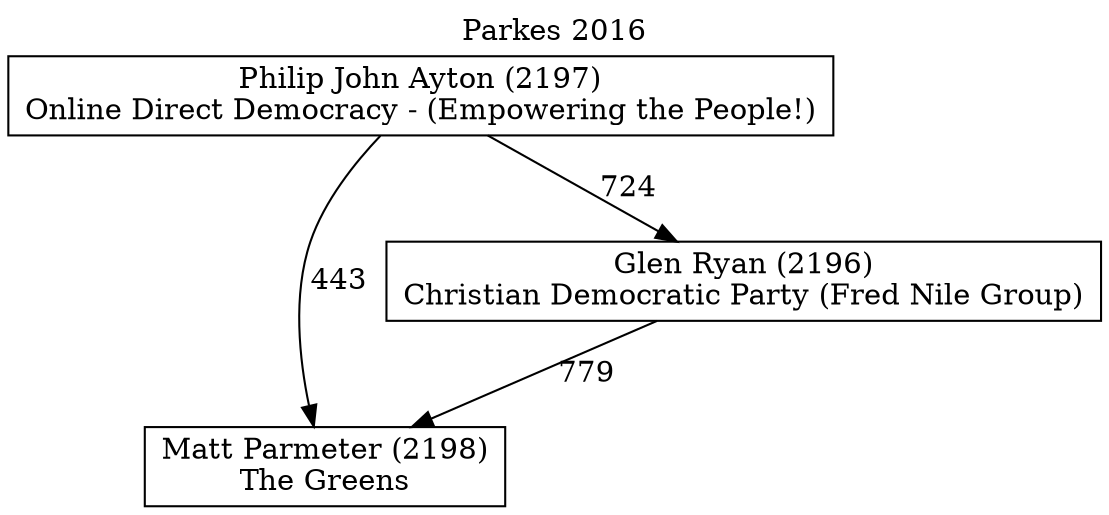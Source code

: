 // House preference flow
digraph "Matt Parmeter (2198)_Parkes_2016" {
	graph [label="Parkes 2016" labelloc=t mclimit=10]
	node [shape=box]
	"Philip John Ayton (2197)" [label="Philip John Ayton (2197)
Online Direct Democracy - (Empowering the People!)"]
	"Matt Parmeter (2198)" [label="Matt Parmeter (2198)
The Greens"]
	"Glen Ryan (2196)" [label="Glen Ryan (2196)
Christian Democratic Party (Fred Nile Group)"]
	"Philip John Ayton (2197)" -> "Glen Ryan (2196)" [label=724]
	"Glen Ryan (2196)" -> "Matt Parmeter (2198)" [label=779]
	"Philip John Ayton (2197)" -> "Matt Parmeter (2198)" [label=443]
}
